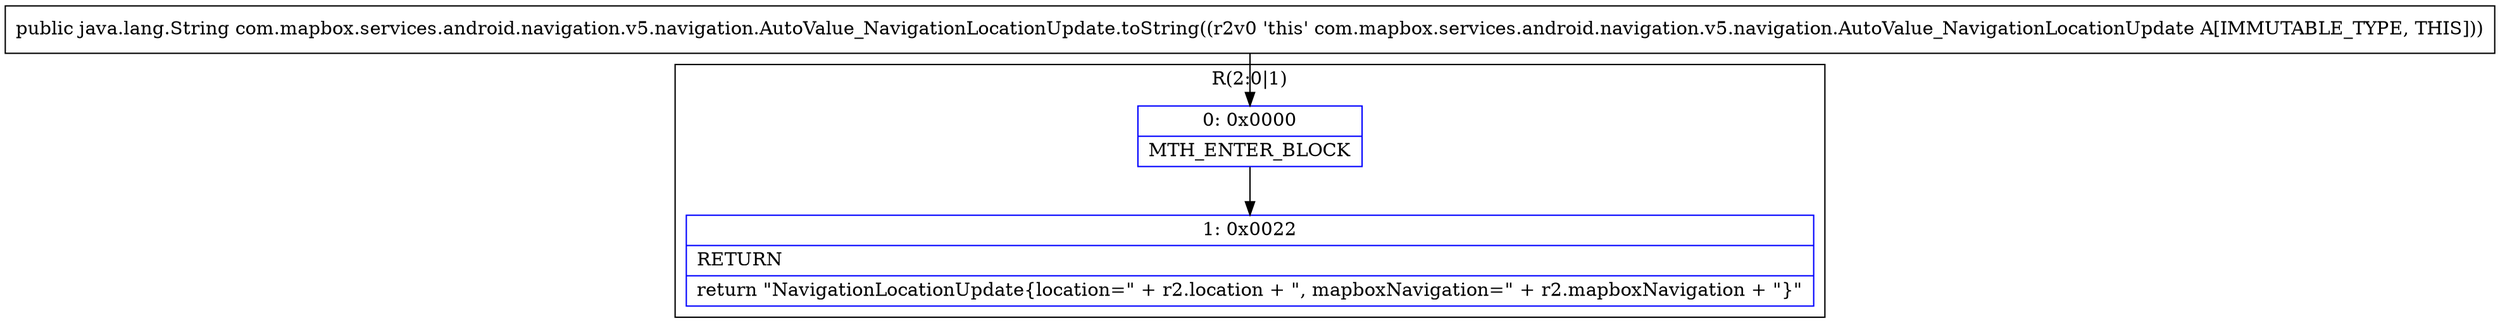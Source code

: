 digraph "CFG forcom.mapbox.services.android.navigation.v5.navigation.AutoValue_NavigationLocationUpdate.toString()Ljava\/lang\/String;" {
subgraph cluster_Region_810463981 {
label = "R(2:0|1)";
node [shape=record,color=blue];
Node_0 [shape=record,label="{0\:\ 0x0000|MTH_ENTER_BLOCK\l}"];
Node_1 [shape=record,label="{1\:\ 0x0022|RETURN\l|return \"NavigationLocationUpdate\{location=\" + r2.location + \", mapboxNavigation=\" + r2.mapboxNavigation + \"\}\"\l}"];
}
MethodNode[shape=record,label="{public java.lang.String com.mapbox.services.android.navigation.v5.navigation.AutoValue_NavigationLocationUpdate.toString((r2v0 'this' com.mapbox.services.android.navigation.v5.navigation.AutoValue_NavigationLocationUpdate A[IMMUTABLE_TYPE, THIS])) }"];
MethodNode -> Node_0;
Node_0 -> Node_1;
}

